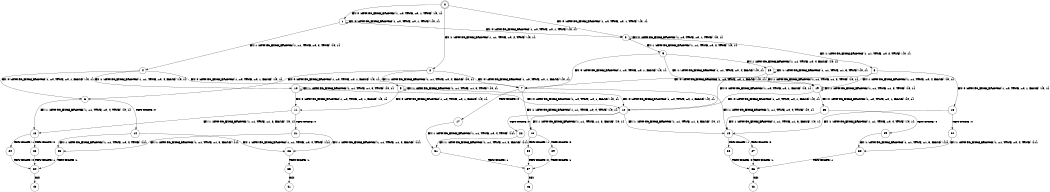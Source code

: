 digraph BCG {
size = "7, 10.5";
center = TRUE;
node [shape = circle];
0 [peripheries = 2];
0 -> 1 [label = "EX !0 !ATOMIC_EXCH_BRANCH (1, +0, TRUE, +0, 1, TRUE) !{0, 1}"];
0 -> 2 [label = "EX !1 !ATOMIC_EXCH_BRANCH (1, +1, TRUE, +0, 2, TRUE) !{0, 1}"];
0 -> 3 [label = "EX !0 !ATOMIC_EXCH_BRANCH (1, +0, TRUE, +0, 1, TRUE) !{0, 1}"];
1 -> 1 [label = "EX !0 !ATOMIC_EXCH_BRANCH (1, +0, TRUE, +0, 1, TRUE) !{0, 1}"];
1 -> 4 [label = "EX !1 !ATOMIC_EXCH_BRANCH (1, +1, TRUE, +0, 2, TRUE) !{0, 1}"];
1 -> 3 [label = "EX !0 !ATOMIC_EXCH_BRANCH (1, +0, TRUE, +0, 1, TRUE) !{0, 1}"];
2 -> 5 [label = "EX !1 !ATOMIC_EXCH_BRANCH (1, +1, TRUE, +0, 4, FALSE) !{0, 1}"];
2 -> 6 [label = "EX !0 !ATOMIC_EXCH_BRANCH (1, +0, TRUE, +0, 1, FALSE) !{0, 1}"];
2 -> 7 [label = "EX !0 !ATOMIC_EXCH_BRANCH (1, +0, TRUE, +0, 1, FALSE) !{0, 1}"];
3 -> 8 [label = "EX !1 !ATOMIC_EXCH_BRANCH (1, +1, TRUE, +0, 2, TRUE) !{0, 1}"];
3 -> 3 [label = "EX !0 !ATOMIC_EXCH_BRANCH (1, +0, TRUE, +0, 1, TRUE) !{0, 1}"];
3 -> 9 [label = "EX !1 !ATOMIC_EXCH_BRANCH (1, +1, TRUE, +0, 2, TRUE) !{0, 1}"];
4 -> 6 [label = "EX !0 !ATOMIC_EXCH_BRANCH (1, +0, TRUE, +0, 1, FALSE) !{0, 1}"];
4 -> 10 [label = "EX !1 !ATOMIC_EXCH_BRANCH (1, +1, TRUE, +0, 4, FALSE) !{0, 1}"];
4 -> 7 [label = "EX !0 !ATOMIC_EXCH_BRANCH (1, +0, TRUE, +0, 1, FALSE) !{0, 1}"];
5 -> 5 [label = "EX !1 !ATOMIC_EXCH_BRANCH (1, +1, TRUE, +1, 3, TRUE) !{0, 1}"];
5 -> 11 [label = "EX !0 !ATOMIC_EXCH_BRANCH (1, +0, TRUE, +0, 1, FALSE) !{0, 1}"];
5 -> 12 [label = "EX !0 !ATOMIC_EXCH_BRANCH (1, +0, TRUE, +0, 1, FALSE) !{0, 1}"];
6 -> 13 [label = "EX !1 !ATOMIC_EXCH_BRANCH (1, +1, TRUE, +0, 4, TRUE) !{0, 1}"];
6 -> 14 [label = "TERMINATE !0"];
7 -> 15 [label = "EX !1 !ATOMIC_EXCH_BRANCH (1, +1, TRUE, +0, 4, TRUE) !{0, 1}"];
7 -> 16 [label = "EX !1 !ATOMIC_EXCH_BRANCH (1, +1, TRUE, +0, 4, TRUE) !{0, 1}"];
7 -> 17 [label = "TERMINATE !0"];
8 -> 18 [label = "EX !0 !ATOMIC_EXCH_BRANCH (1, +0, TRUE, +0, 1, FALSE) !{0, 1}"];
8 -> 19 [label = "EX !1 !ATOMIC_EXCH_BRANCH (1, +1, TRUE, +0, 4, FALSE) !{0, 1}"];
8 -> 7 [label = "EX !0 !ATOMIC_EXCH_BRANCH (1, +0, TRUE, +0, 1, FALSE) !{0, 1}"];
9 -> 19 [label = "EX !1 !ATOMIC_EXCH_BRANCH (1, +1, TRUE, +0, 4, FALSE) !{0, 1}"];
9 -> 7 [label = "EX !0 !ATOMIC_EXCH_BRANCH (1, +0, TRUE, +0, 1, FALSE) !{0, 1}"];
9 -> 20 [label = "EX !1 !ATOMIC_EXCH_BRANCH (1, +1, TRUE, +0, 4, FALSE) !{0, 1}"];
10 -> 11 [label = "EX !0 !ATOMIC_EXCH_BRANCH (1, +0, TRUE, +0, 1, FALSE) !{0, 1}"];
10 -> 10 [label = "EX !1 !ATOMIC_EXCH_BRANCH (1, +1, TRUE, +1, 3, TRUE) !{0, 1}"];
10 -> 12 [label = "EX !0 !ATOMIC_EXCH_BRANCH (1, +0, TRUE, +0, 1, FALSE) !{0, 1}"];
11 -> 13 [label = "EX !1 !ATOMIC_EXCH_BRANCH (1, +1, TRUE, +1, 3, FALSE) !{0, 1}"];
11 -> 21 [label = "TERMINATE !0"];
12 -> 15 [label = "EX !1 !ATOMIC_EXCH_BRANCH (1, +1, TRUE, +1, 3, FALSE) !{0, 1}"];
12 -> 16 [label = "EX !1 !ATOMIC_EXCH_BRANCH (1, +1, TRUE, +1, 3, FALSE) !{0, 1}"];
12 -> 22 [label = "TERMINATE !0"];
13 -> 23 [label = "TERMINATE !0"];
13 -> 24 [label = "TERMINATE !1"];
14 -> 25 [label = "EX !1 !ATOMIC_EXCH_BRANCH (1, +1, TRUE, +0, 4, TRUE) !{1}"];
14 -> 26 [label = "EX !1 !ATOMIC_EXCH_BRANCH (1, +1, TRUE, +0, 4, TRUE) !{1}"];
15 -> 27 [label = "TERMINATE !0"];
15 -> 28 [label = "TERMINATE !1"];
16 -> 29 [label = "TERMINATE !0"];
16 -> 30 [label = "TERMINATE !1"];
17 -> 31 [label = "EX !1 !ATOMIC_EXCH_BRANCH (1, +1, TRUE, +0, 4, TRUE) !{1}"];
18 -> 15 [label = "EX !1 !ATOMIC_EXCH_BRANCH (1, +1, TRUE, +0, 4, TRUE) !{0, 1}"];
18 -> 32 [label = "TERMINATE !0"];
19 -> 33 [label = "EX !0 !ATOMIC_EXCH_BRANCH (1, +0, TRUE, +0, 1, FALSE) !{0, 1}"];
19 -> 19 [label = "EX !1 !ATOMIC_EXCH_BRANCH (1, +1, TRUE, +1, 3, TRUE) !{0, 1}"];
19 -> 12 [label = "EX !0 !ATOMIC_EXCH_BRANCH (1, +0, TRUE, +0, 1, FALSE) !{0, 1}"];
20 -> 19 [label = "EX !1 !ATOMIC_EXCH_BRANCH (1, +1, TRUE, +1, 3, TRUE) !{0, 1}"];
20 -> 12 [label = "EX !0 !ATOMIC_EXCH_BRANCH (1, +0, TRUE, +0, 1, FALSE) !{0, 1}"];
20 -> 20 [label = "EX !1 !ATOMIC_EXCH_BRANCH (1, +1, TRUE, +1, 3, TRUE) !{0, 1}"];
21 -> 25 [label = "EX !1 !ATOMIC_EXCH_BRANCH (1, +1, TRUE, +1, 3, FALSE) !{1}"];
21 -> 26 [label = "EX !1 !ATOMIC_EXCH_BRANCH (1, +1, TRUE, +1, 3, FALSE) !{1}"];
22 -> 31 [label = "EX !1 !ATOMIC_EXCH_BRANCH (1, +1, TRUE, +1, 3, FALSE) !{1}"];
23 -> 34 [label = "TERMINATE !1"];
24 -> 34 [label = "TERMINATE !0"];
25 -> 34 [label = "TERMINATE !1"];
26 -> 35 [label = "TERMINATE !1"];
27 -> 36 [label = "TERMINATE !1"];
28 -> 36 [label = "TERMINATE !0"];
29 -> 37 [label = "TERMINATE !1"];
30 -> 37 [label = "TERMINATE !0"];
31 -> 37 [label = "TERMINATE !1"];
32 -> 38 [label = "EX !1 !ATOMIC_EXCH_BRANCH (1, +1, TRUE, +0, 4, TRUE) !{1}"];
33 -> 15 [label = "EX !1 !ATOMIC_EXCH_BRANCH (1, +1, TRUE, +1, 3, FALSE) !{0, 1}"];
33 -> 39 [label = "TERMINATE !0"];
34 -> 40 [label = "exit"];
35 -> 41 [label = "exit"];
36 -> 42 [label = "exit"];
37 -> 43 [label = "exit"];
38 -> 36 [label = "TERMINATE !1"];
39 -> 38 [label = "EX !1 !ATOMIC_EXCH_BRANCH (1, +1, TRUE, +1, 3, FALSE) !{1}"];
}
